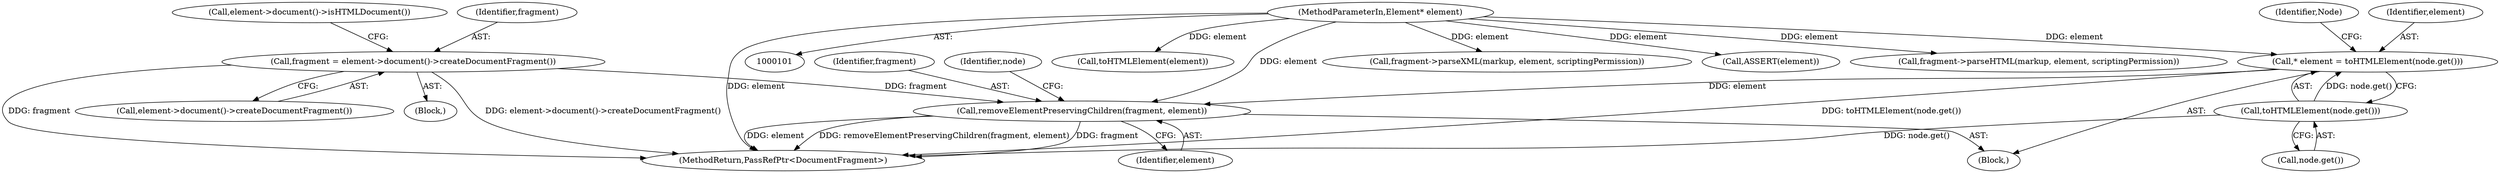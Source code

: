 digraph "1_Chrome_73edae623529f04c668268de49d00324b96166a2_0@API" {
"1000194" [label="(Call,removeElementPreservingChildren(fragment, element))"];
"1000138" [label="(Call,fragment = element->document()->createDocumentFragment())"];
"1000181" [label="(Call,* element = toHTMLElement(node.get()))"];
"1000183" [label="(Call,toHTMLElement(node.get()))"];
"1000103" [label="(MethodParameterIn,Element* element)"];
"1000188" [label="(Identifier,Node)"];
"1000142" [label="(Call,element->document()->isHTMLDocument())"];
"1000181" [label="(Call,* element = toHTMLElement(node.get()))"];
"1000111" [label="(Call,toHTMLElement(element))"];
"1000140" [label="(Call,element->document()->createDocumentFragment())"];
"1000150" [label="(Call,fragment->parseXML(markup, element, scriptingPermission))"];
"1000105" [label="(Block,)"];
"1000179" [label="(Block,)"];
"1000182" [label="(Identifier,element)"];
"1000196" [label="(Identifier,element)"];
"1000183" [label="(Call,toHTMLElement(node.get()))"];
"1000194" [label="(Call,removeElementPreservingChildren(fragment, element))"];
"1000139" [label="(Identifier,fragment)"];
"1000184" [label="(Call,node.get())"];
"1000106" [label="(Call,ASSERT(element))"];
"1000199" [label="(MethodReturn,PassRefPtr<DocumentFragment>)"];
"1000195" [label="(Identifier,fragment)"];
"1000143" [label="(Call,fragment->parseHTML(markup, element, scriptingPermission))"];
"1000103" [label="(MethodParameterIn,Element* element)"];
"1000164" [label="(Identifier,node)"];
"1000138" [label="(Call,fragment = element->document()->createDocumentFragment())"];
"1000194" -> "1000179"  [label="AST: "];
"1000194" -> "1000196"  [label="CFG: "];
"1000195" -> "1000194"  [label="AST: "];
"1000196" -> "1000194"  [label="AST: "];
"1000164" -> "1000194"  [label="CFG: "];
"1000194" -> "1000199"  [label="DDG: removeElementPreservingChildren(fragment, element)"];
"1000194" -> "1000199"  [label="DDG: fragment"];
"1000194" -> "1000199"  [label="DDG: element"];
"1000138" -> "1000194"  [label="DDG: fragment"];
"1000181" -> "1000194"  [label="DDG: element"];
"1000103" -> "1000194"  [label="DDG: element"];
"1000138" -> "1000105"  [label="AST: "];
"1000138" -> "1000140"  [label="CFG: "];
"1000139" -> "1000138"  [label="AST: "];
"1000140" -> "1000138"  [label="AST: "];
"1000142" -> "1000138"  [label="CFG: "];
"1000138" -> "1000199"  [label="DDG: fragment"];
"1000138" -> "1000199"  [label="DDG: element->document()->createDocumentFragment()"];
"1000181" -> "1000179"  [label="AST: "];
"1000181" -> "1000183"  [label="CFG: "];
"1000182" -> "1000181"  [label="AST: "];
"1000183" -> "1000181"  [label="AST: "];
"1000188" -> "1000181"  [label="CFG: "];
"1000181" -> "1000199"  [label="DDG: toHTMLElement(node.get())"];
"1000183" -> "1000181"  [label="DDG: node.get()"];
"1000103" -> "1000181"  [label="DDG: element"];
"1000183" -> "1000184"  [label="CFG: "];
"1000184" -> "1000183"  [label="AST: "];
"1000183" -> "1000199"  [label="DDG: node.get()"];
"1000103" -> "1000101"  [label="AST: "];
"1000103" -> "1000199"  [label="DDG: element"];
"1000103" -> "1000106"  [label="DDG: element"];
"1000103" -> "1000111"  [label="DDG: element"];
"1000103" -> "1000143"  [label="DDG: element"];
"1000103" -> "1000150"  [label="DDG: element"];
}
